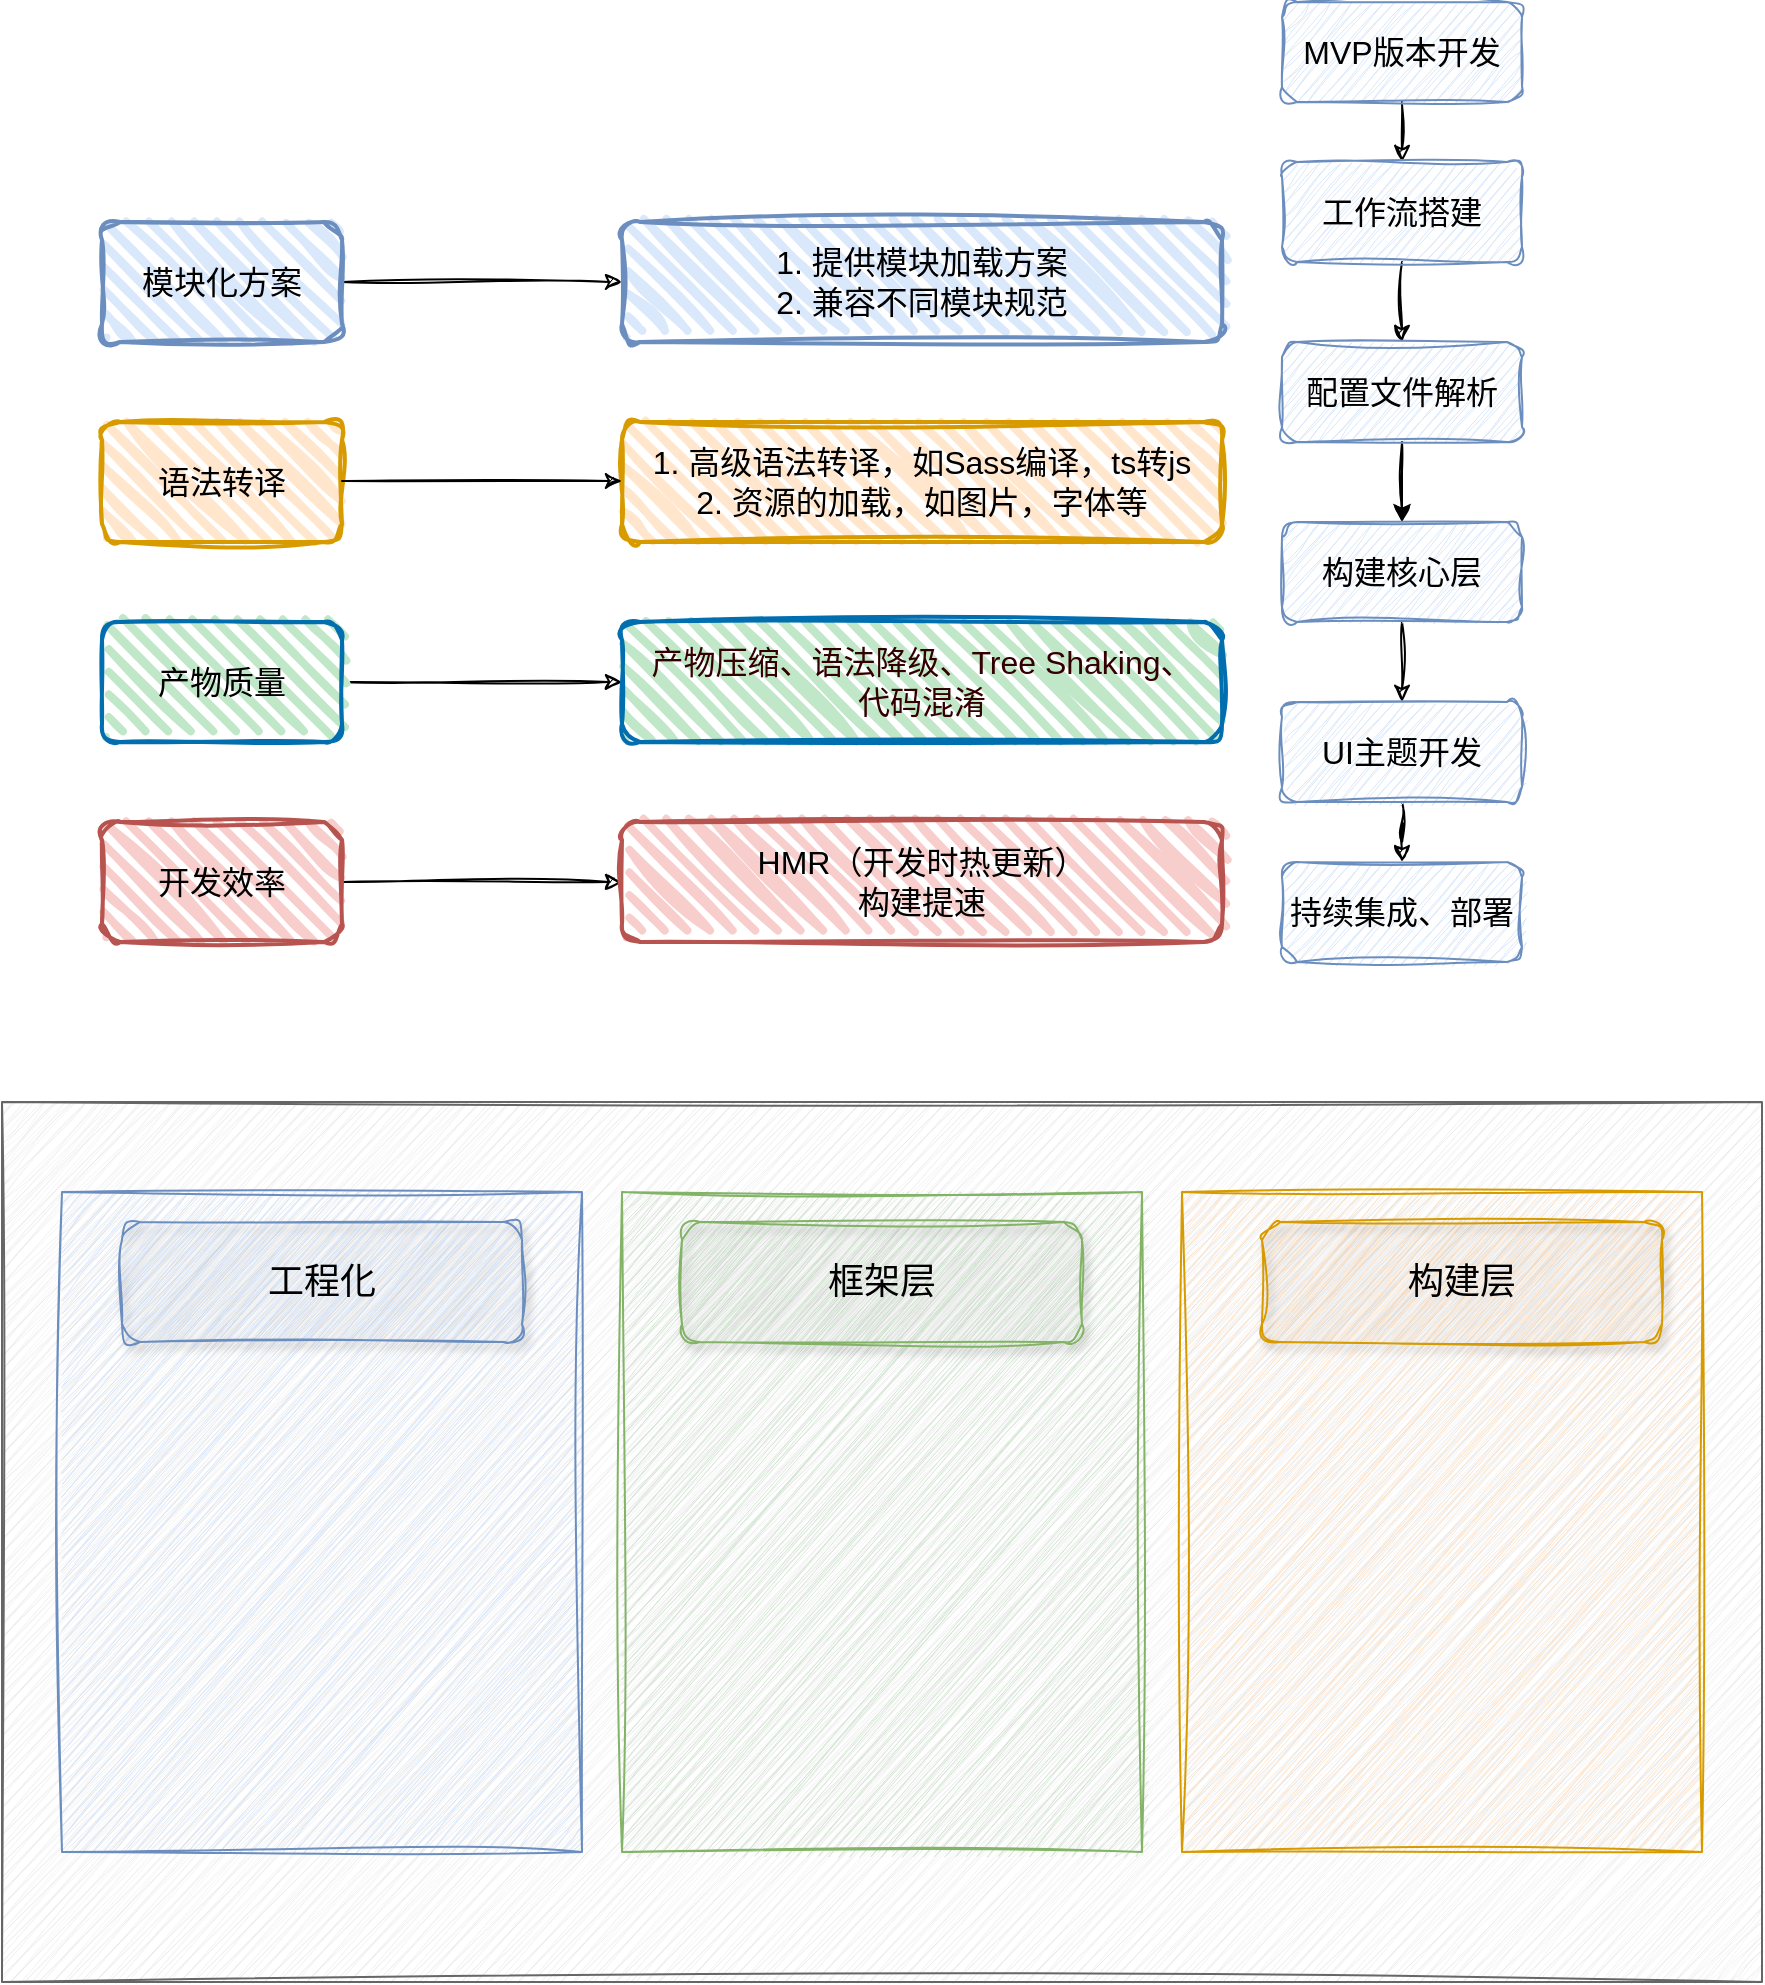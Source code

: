 <mxfile version="22.1.5" type="github">
  <diagram name="第 1 页" id="Y4cV6P7_scY6otGIJyVa">
    <mxGraphModel dx="1148" dy="1992" grid="1" gridSize="10" guides="1" tooltips="1" connect="1" arrows="1" fold="1" page="1" pageScale="1" pageWidth="827" pageHeight="1169" math="0" shadow="0">
      <root>
        <mxCell id="0" />
        <mxCell id="1" parent="0" />
        <mxCell id="zg1aFvB8Wxaud1rQypKM-4" style="edgeStyle=orthogonalEdgeStyle;rounded=0;orthogonalLoop=1;jettySize=auto;html=1;exitX=1;exitY=0.5;exitDx=0;exitDy=0;entryX=0;entryY=0.5;entryDx=0;entryDy=0;sketch=1;curveFitting=1;jiggle=2;" parent="1" source="zg1aFvB8Wxaud1rQypKM-1" target="zg1aFvB8Wxaud1rQypKM-3" edge="1">
          <mxGeometry relative="1" as="geometry" />
        </mxCell>
        <mxCell id="zg1aFvB8Wxaud1rQypKM-1" value="模块化方案" style="rounded=1;whiteSpace=wrap;html=1;strokeWidth=2;fillWeight=4;hachureGap=8;hachureAngle=45;fillColor=#dae8fc;strokeColor=#6c8ebf;sketch=1;curveFitting=1;jiggle=2;fontStyle=0;fontSize=16;" parent="1" vertex="1">
          <mxGeometry x="90" y="100" width="120" height="60" as="geometry" />
        </mxCell>
        <mxCell id="zg1aFvB8Wxaud1rQypKM-3" value="1. 提供模块加载方案&lt;br style=&quot;font-size: 16px;&quot;&gt;2. 兼容不同模块规范" style="rounded=1;whiteSpace=wrap;html=1;strokeWidth=2;fillWeight=4;hachureGap=8;hachureAngle=45;fillColor=#dae8fc;strokeColor=#6c8ebf;sketch=1;curveFitting=1;jiggle=2;fontSize=16;" parent="1" vertex="1">
          <mxGeometry x="350" y="100" width="300" height="60" as="geometry" />
        </mxCell>
        <mxCell id="zg1aFvB8Wxaud1rQypKM-6" value="语法转译" style="rounded=1;whiteSpace=wrap;html=1;strokeWidth=2;fillWeight=4;hachureGap=8;hachureAngle=45;fillColor=#ffe6cc;strokeColor=#d79b00;shadow=0;sketch=1;curveFitting=1;jiggle=2;fontSize=16;" parent="1" vertex="1">
          <mxGeometry x="90" y="200" width="120" height="60" as="geometry" />
        </mxCell>
        <mxCell id="zg1aFvB8Wxaud1rQypKM-7" value="1. 高级语法转译，如Sass编译，ts转js&lt;br style=&quot;font-size: 16px;&quot;&gt;2. 资源的加载，如图片，字体等" style="rounded=1;whiteSpace=wrap;html=1;strokeWidth=2;fillWeight=4;hachureGap=8;hachureAngle=45;fillColor=#ffe6cc;strokeColor=#d79b00;fontSize=16;shadow=0;glass=0;sketch=1;curveFitting=1;jiggle=2;" parent="1" vertex="1">
          <mxGeometry x="350" y="200" width="300" height="60" as="geometry" />
        </mxCell>
        <mxCell id="zg1aFvB8Wxaud1rQypKM-8" style="edgeStyle=orthogonalEdgeStyle;rounded=0;orthogonalLoop=1;jettySize=auto;html=1;exitX=1;exitY=0.5;exitDx=0;exitDy=0;entryX=0;entryY=0.5;entryDx=0;entryDy=0;fillColor=#e1d5e7;strokeColor=#000000;shadow=0;sketch=1;curveFitting=1;jiggle=2;" parent="1" source="zg1aFvB8Wxaud1rQypKM-9" target="zg1aFvB8Wxaud1rQypKM-10" edge="1">
          <mxGeometry relative="1" as="geometry" />
        </mxCell>
        <mxCell id="zg1aFvB8Wxaud1rQypKM-9" value="开发效率" style="rounded=1;whiteSpace=wrap;html=1;strokeWidth=2;fillWeight=4;hachureGap=8;hachureAngle=45;fillColor=#f8cecc;strokeColor=#b85450;sketch=1;curveFitting=1;jiggle=2;fontSize=16;" parent="1" vertex="1">
          <mxGeometry x="90" y="400" width="120" height="60" as="geometry" />
        </mxCell>
        <mxCell id="zg1aFvB8Wxaud1rQypKM-10" value="HMR（开发时热更新）&lt;br style=&quot;font-size: 16px;&quot;&gt;构建提速" style="rounded=1;whiteSpace=wrap;html=1;strokeWidth=2;fillWeight=4;hachureGap=8;hachureAngle=45;fillColor=#f8cecc;strokeColor=#b85450;sketch=1;curveFitting=1;jiggle=2;fontSize=16;" parent="1" vertex="1">
          <mxGeometry x="350" y="400" width="300" height="60" as="geometry" />
        </mxCell>
        <mxCell id="zg1aFvB8Wxaud1rQypKM-11" style="edgeStyle=orthogonalEdgeStyle;rounded=0;orthogonalLoop=1;jettySize=auto;html=1;exitX=1;exitY=0.5;exitDx=0;exitDy=0;entryX=0;entryY=0.5;entryDx=0;entryDy=0;sketch=1;curveFitting=1;jiggle=2;" parent="1" source="zg1aFvB8Wxaud1rQypKM-12" target="zg1aFvB8Wxaud1rQypKM-13" edge="1">
          <mxGeometry relative="1" as="geometry" />
        </mxCell>
        <mxCell id="zg1aFvB8Wxaud1rQypKM-12" value="产物质量" style="rounded=1;whiteSpace=wrap;html=1;strokeWidth=2;fillWeight=4;hachureGap=8;hachureAngle=45;fillColor=#c0e7c8;fontColor=#000000;strokeColor=#006EAF;sketch=1;fontSize=16;" parent="1" vertex="1">
          <mxGeometry x="90" y="300" width="120" height="60" as="geometry" />
        </mxCell>
        <mxCell id="zg1aFvB8Wxaud1rQypKM-13" value="产物压缩、语法降级、Tree Shaking、&lt;br style=&quot;font-size: 16px;&quot;&gt;代码混淆" style="rounded=1;whiteSpace=wrap;html=1;strokeWidth=2;fillWeight=4;hachureGap=8;hachureAngle=45;fillColor=#c0e7c8;fontColor=#330000;strokeColor=#006EAF;shadow=0;fontSize=16;glass=0;sketch=1;curveFitting=1;jiggle=2;" parent="1" vertex="1">
          <mxGeometry x="350" y="300" width="300" height="60" as="geometry" />
        </mxCell>
        <mxCell id="4z21Bg8PawdQfI9RFGT2-1" style="edgeStyle=orthogonalEdgeStyle;rounded=0;orthogonalLoop=1;jettySize=auto;html=1;exitX=1;exitY=0.5;exitDx=0;exitDy=0;entryX=0;entryY=0.5;entryDx=0;entryDy=0;sketch=1;curveFitting=1;jiggle=2;" parent="1" edge="1">
          <mxGeometry relative="1" as="geometry">
            <mxPoint x="210" y="229.5" as="sourcePoint" />
            <mxPoint x="350" y="229.5" as="targetPoint" />
          </mxGeometry>
        </mxCell>
        <mxCell id="OsITGEEVRBnsbcbWpSpn-7" style="edgeStyle=orthogonalEdgeStyle;rounded=0;orthogonalLoop=1;jettySize=auto;html=1;exitX=0.5;exitY=1;exitDx=0;exitDy=0;entryX=0.5;entryY=0;entryDx=0;entryDy=0;sketch=1;curveFitting=1;jiggle=2;" edge="1" parent="1" source="OsITGEEVRBnsbcbWpSpn-2" target="OsITGEEVRBnsbcbWpSpn-3">
          <mxGeometry relative="1" as="geometry" />
        </mxCell>
        <mxCell id="OsITGEEVRBnsbcbWpSpn-2" value="&lt;font style=&quot;font-size: 16px;&quot;&gt;MVP版本开发&lt;/font&gt;" style="rounded=1;whiteSpace=wrap;html=1;fillColor=#dae8fc;strokeColor=#6c8ebf;sketch=1;curveFitting=1;jiggle=2;" vertex="1" parent="1">
          <mxGeometry x="680" y="-10" width="120" height="50" as="geometry" />
        </mxCell>
        <mxCell id="OsITGEEVRBnsbcbWpSpn-8" value="" style="edgeStyle=orthogonalEdgeStyle;rounded=0;orthogonalLoop=1;jettySize=auto;html=1;sketch=1;curveFitting=1;jiggle=2;" edge="1" parent="1" source="OsITGEEVRBnsbcbWpSpn-3" target="OsITGEEVRBnsbcbWpSpn-4">
          <mxGeometry relative="1" as="geometry" />
        </mxCell>
        <mxCell id="OsITGEEVRBnsbcbWpSpn-3" value="&lt;font style=&quot;font-size: 16px;&quot;&gt;工作流搭建&lt;/font&gt;" style="rounded=1;whiteSpace=wrap;html=1;fillColor=#dae8fc;strokeColor=#6c8ebf;sketch=1;curveFitting=1;jiggle=2;" vertex="1" parent="1">
          <mxGeometry x="680" y="70" width="120" height="50" as="geometry" />
        </mxCell>
        <mxCell id="OsITGEEVRBnsbcbWpSpn-9" value="" style="edgeStyle=orthogonalEdgeStyle;rounded=0;orthogonalLoop=1;jettySize=auto;html=1;" edge="1" parent="1" source="OsITGEEVRBnsbcbWpSpn-4" target="OsITGEEVRBnsbcbWpSpn-5">
          <mxGeometry relative="1" as="geometry" />
        </mxCell>
        <mxCell id="OsITGEEVRBnsbcbWpSpn-11" value="" style="edgeStyle=orthogonalEdgeStyle;rounded=0;orthogonalLoop=1;jettySize=auto;html=1;sketch=1;curveFitting=1;jiggle=2;" edge="1" parent="1" source="OsITGEEVRBnsbcbWpSpn-4" target="OsITGEEVRBnsbcbWpSpn-5">
          <mxGeometry relative="1" as="geometry" />
        </mxCell>
        <mxCell id="OsITGEEVRBnsbcbWpSpn-4" value="&lt;span style=&quot;font-size: 16px;&quot;&gt;配置文件解析&lt;/span&gt;" style="rounded=1;whiteSpace=wrap;html=1;fillColor=#dae8fc;strokeColor=#6c8ebf;sketch=1;curveFitting=1;jiggle=2;" vertex="1" parent="1">
          <mxGeometry x="680" y="160" width="120" height="50" as="geometry" />
        </mxCell>
        <mxCell id="OsITGEEVRBnsbcbWpSpn-10" value="" style="edgeStyle=orthogonalEdgeStyle;rounded=0;orthogonalLoop=1;jettySize=auto;html=1;sketch=1;curveFitting=1;jiggle=2;" edge="1" parent="1" source="OsITGEEVRBnsbcbWpSpn-5" target="OsITGEEVRBnsbcbWpSpn-6">
          <mxGeometry relative="1" as="geometry" />
        </mxCell>
        <mxCell id="OsITGEEVRBnsbcbWpSpn-5" value="&lt;font style=&quot;font-size: 16px;&quot;&gt;构建核心层&lt;/font&gt;" style="rounded=1;whiteSpace=wrap;html=1;fillColor=#dae8fc;strokeColor=#6c8ebf;sketch=1;curveFitting=1;jiggle=2;" vertex="1" parent="1">
          <mxGeometry x="680" y="250" width="120" height="50" as="geometry" />
        </mxCell>
        <mxCell id="OsITGEEVRBnsbcbWpSpn-13" value="" style="edgeStyle=orthogonalEdgeStyle;rounded=0;orthogonalLoop=1;jettySize=auto;html=1;sketch=1;curveFitting=1;jiggle=2;" edge="1" parent="1" source="OsITGEEVRBnsbcbWpSpn-6" target="OsITGEEVRBnsbcbWpSpn-12">
          <mxGeometry relative="1" as="geometry" />
        </mxCell>
        <mxCell id="OsITGEEVRBnsbcbWpSpn-6" value="&lt;font style=&quot;font-size: 16px;&quot;&gt;UI主题开发&lt;/font&gt;" style="rounded=1;whiteSpace=wrap;html=1;fillColor=#dae8fc;strokeColor=#6c8ebf;sketch=1;curveFitting=1;jiggle=2;" vertex="1" parent="1">
          <mxGeometry x="680" y="340" width="120" height="50" as="geometry" />
        </mxCell>
        <mxCell id="OsITGEEVRBnsbcbWpSpn-12" value="&lt;span style=&quot;font-size: 16px;&quot;&gt;持续集成、部署&lt;/span&gt;" style="rounded=1;whiteSpace=wrap;html=1;fillColor=#dae8fc;strokeColor=#6c8ebf;sketch=1;curveFitting=1;jiggle=2;" vertex="1" parent="1">
          <mxGeometry x="680" y="420" width="120" height="50" as="geometry" />
        </mxCell>
        <mxCell id="OsITGEEVRBnsbcbWpSpn-18" value="" style="verticalLabelPosition=bottom;verticalAlign=top;html=1;shape=mxgraph.basic.patternFillRect;fillStyle=diag;step=5;fillStrokeWidth=0.2;fillStrokeColor=#dddddd;sketch=1;curveFitting=1;jiggle=2;fillColor=#f5f5f5;fontColor=#333333;strokeColor=#666666;shadow=0;" vertex="1" parent="1">
          <mxGeometry x="40" y="540" width="880" height="440" as="geometry" />
        </mxCell>
        <mxCell id="OsITGEEVRBnsbcbWpSpn-19" value="" style="verticalLabelPosition=bottom;verticalAlign=top;html=1;shape=mxgraph.basic.patternFillRect;fillStyle=diag;step=5;fillStrokeWidth=0.2;fillStrokeColor=#dddddd;fillColor=#dae8fc;strokeColor=#6c8ebf;sketch=1;curveFitting=1;jiggle=2;" vertex="1" parent="1">
          <mxGeometry x="70" y="585" width="260" height="330" as="geometry" />
        </mxCell>
        <mxCell id="OsITGEEVRBnsbcbWpSpn-22" value="" style="verticalLabelPosition=bottom;verticalAlign=top;html=1;shape=mxgraph.basic.patternFillRect;fillStyle=diag;step=5;fillStrokeWidth=0.2;fillStrokeColor=#dddddd;fillColor=#ffe6cc;strokeColor=#d79b00;sketch=1;curveFitting=1;jiggle=2;" vertex="1" parent="1">
          <mxGeometry x="630" y="585" width="260" height="330" as="geometry" />
        </mxCell>
        <mxCell id="OsITGEEVRBnsbcbWpSpn-23" value="" style="verticalLabelPosition=bottom;verticalAlign=top;html=1;shape=mxgraph.basic.patternFillRect;fillStyle=diag;step=5;fillStrokeWidth=0.2;fillStrokeColor=#dddddd;fillColor=#d5e8d4;strokeColor=#82b366;sketch=1;curveFitting=1;jiggle=2;" vertex="1" parent="1">
          <mxGeometry x="350" y="585" width="260" height="330" as="geometry" />
        </mxCell>
        <mxCell id="OsITGEEVRBnsbcbWpSpn-26" value="&lt;font style=&quot;font-size: 18px;&quot;&gt;框架层&lt;/font&gt;" style="rounded=1;whiteSpace=wrap;html=1;fillColor=#d5e8d4;strokeColor=#82b366;sketch=1;curveFitting=1;jiggle=2;shadow=1;" vertex="1" parent="1">
          <mxGeometry x="380" y="600" width="200" height="60" as="geometry" />
        </mxCell>
        <mxCell id="OsITGEEVRBnsbcbWpSpn-27" value="&lt;font face=&quot;Helvetica&quot; style=&quot;font-size: 18px;&quot;&gt;工程化&lt;/font&gt;" style="rounded=1;whiteSpace=wrap;html=1;glass=0;fillColor=#dae8fc;strokeColor=#6c8ebf;sketch=1;curveFitting=1;jiggle=2;shadow=1;" vertex="1" parent="1">
          <mxGeometry x="100" y="600" width="200" height="60" as="geometry" />
        </mxCell>
        <mxCell id="OsITGEEVRBnsbcbWpSpn-28" value="&lt;font style=&quot;font-size: 18px;&quot;&gt;构建层&lt;/font&gt;" style="rounded=1;whiteSpace=wrap;html=1;fillColor=#ffe6cc;strokeColor=#d79b00;sketch=1;curveFitting=1;jiggle=2;shadow=1;" vertex="1" parent="1">
          <mxGeometry x="670" y="600" width="200" height="60" as="geometry" />
        </mxCell>
      </root>
    </mxGraphModel>
  </diagram>
</mxfile>

